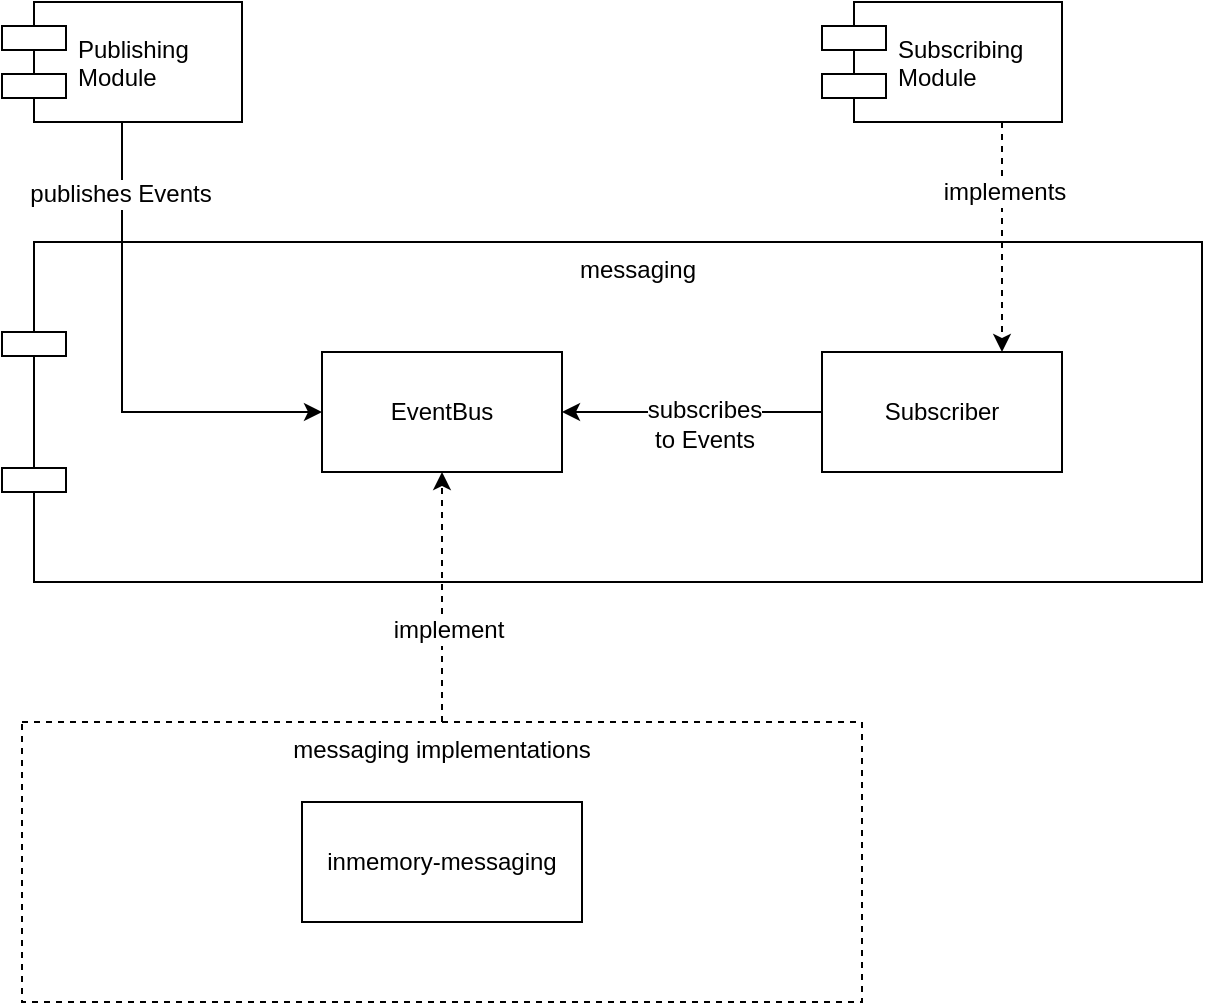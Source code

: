 <mxfile version="12.6.5" type="device"><diagram id="qoUhH-eXIfu2JDitgmQ1" name="Page-1"><mxGraphModel dx="1422" dy="936" grid="1" gridSize="10" guides="1" tooltips="1" connect="1" arrows="1" fold="1" page="1" pageScale="1" pageWidth="850" pageHeight="1100" math="0" shadow="0"><root><mxCell id="0"/><mxCell id="1" parent="0"/><mxCell id="fqwz4Sigqj0Peh9Flykl-2" value="Publishing&#10;Module" style="shape=component;align=left;spacingLeft=36;" vertex="1" parent="1"><mxGeometry x="170" y="100" width="120" height="60" as="geometry"/></mxCell><mxCell id="fqwz4Sigqj0Peh9Flykl-3" value="Subscribing&#10;Module" style="shape=component;align=left;spacingLeft=36;" vertex="1" parent="1"><mxGeometry x="580" y="100" width="120" height="60" as="geometry"/></mxCell><mxCell id="fqwz4Sigqj0Peh9Flykl-5" value="messaging" style="shape=component;align=center;spacingLeft=36;verticalAlign=top;" vertex="1" parent="1"><mxGeometry x="170" y="220" width="600" height="170" as="geometry"/></mxCell><mxCell id="fqwz4Sigqj0Peh9Flykl-6" value="EventBus" style="rounded=0;whiteSpace=wrap;html=1;align=center;" vertex="1" parent="1"><mxGeometry x="330" y="275" width="120" height="60" as="geometry"/></mxCell><mxCell id="fqwz4Sigqj0Peh9Flykl-7" style="edgeStyle=orthogonalEdgeStyle;rounded=0;orthogonalLoop=1;jettySize=auto;html=1;exitX=0.5;exitY=1;exitDx=0;exitDy=0;entryX=0;entryY=0.5;entryDx=0;entryDy=0;" edge="1" parent="1" source="fqwz4Sigqj0Peh9Flykl-2" target="fqwz4Sigqj0Peh9Flykl-6"><mxGeometry relative="1" as="geometry"/></mxCell><mxCell id="fqwz4Sigqj0Peh9Flykl-8" value="publishes Events" style="text;html=1;align=center;verticalAlign=middle;resizable=0;points=[];labelBackgroundColor=#ffffff;" vertex="1" connectable="0" parent="fqwz4Sigqj0Peh9Flykl-7"><mxGeometry x="-0.706" y="-1" relative="1" as="geometry"><mxPoint as="offset"/></mxGeometry></mxCell><mxCell id="fqwz4Sigqj0Peh9Flykl-11" style="edgeStyle=orthogonalEdgeStyle;rounded=0;orthogonalLoop=1;jettySize=auto;html=1;exitX=0;exitY=0.5;exitDx=0;exitDy=0;entryX=1;entryY=0.5;entryDx=0;entryDy=0;" edge="1" parent="1" source="fqwz4Sigqj0Peh9Flykl-17" target="fqwz4Sigqj0Peh9Flykl-6"><mxGeometry relative="1" as="geometry"/></mxCell><mxCell id="fqwz4Sigqj0Peh9Flykl-12" value="subscribes&lt;br&gt;to Events" style="text;html=1;align=center;verticalAlign=middle;resizable=0;points=[];labelBackgroundColor=#ffffff;" vertex="1" connectable="0" parent="fqwz4Sigqj0Peh9Flykl-11"><mxGeometry x="-0.74" y="2" relative="1" as="geometry"><mxPoint x="-42" y="4" as="offset"/></mxGeometry></mxCell><mxCell id="fqwz4Sigqj0Peh9Flykl-14" style="edgeStyle=orthogonalEdgeStyle;rounded=0;orthogonalLoop=1;jettySize=auto;html=1;exitX=0.5;exitY=0;exitDx=0;exitDy=0;dashed=1;" edge="1" parent="1" source="fqwz4Sigqj0Peh9Flykl-13" target="fqwz4Sigqj0Peh9Flykl-6"><mxGeometry relative="1" as="geometry"/></mxCell><mxCell id="fqwz4Sigqj0Peh9Flykl-15" value="implement" style="text;html=1;align=center;verticalAlign=middle;resizable=0;points=[];labelBackgroundColor=#ffffff;" vertex="1" connectable="0" parent="fqwz4Sigqj0Peh9Flykl-14"><mxGeometry x="-0.264" y="-3" relative="1" as="geometry"><mxPoint as="offset"/></mxGeometry></mxCell><mxCell id="fqwz4Sigqj0Peh9Flykl-13" value="messaging implementations" style="rounded=0;whiteSpace=wrap;html=1;align=center;dashed=1;verticalAlign=top;" vertex="1" parent="1"><mxGeometry x="180" y="460" width="420" height="140" as="geometry"/></mxCell><mxCell id="fqwz4Sigqj0Peh9Flykl-16" value="inmemory-messaging" style="rounded=0;whiteSpace=wrap;html=1;align=center;" vertex="1" parent="1"><mxGeometry x="320" y="500" width="140" height="60" as="geometry"/></mxCell><mxCell id="fqwz4Sigqj0Peh9Flykl-17" value="Subscriber" style="rounded=0;whiteSpace=wrap;html=1;align=center;" vertex="1" parent="1"><mxGeometry x="580" y="275" width="120" height="60" as="geometry"/></mxCell><mxCell id="fqwz4Sigqj0Peh9Flykl-19" style="edgeStyle=orthogonalEdgeStyle;rounded=0;orthogonalLoop=1;jettySize=auto;html=1;exitX=0.75;exitY=1;exitDx=0;exitDy=0;entryX=0.75;entryY=0;entryDx=0;entryDy=0;dashed=1;" edge="1" parent="1" source="fqwz4Sigqj0Peh9Flykl-3" target="fqwz4Sigqj0Peh9Flykl-17"><mxGeometry relative="1" as="geometry"/></mxCell><mxCell id="fqwz4Sigqj0Peh9Flykl-20" value="implements" style="text;html=1;align=center;verticalAlign=middle;resizable=0;points=[];labelBackgroundColor=#ffffff;" vertex="1" connectable="0" parent="fqwz4Sigqj0Peh9Flykl-19"><mxGeometry x="-0.392" y="1" relative="1" as="geometry"><mxPoint as="offset"/></mxGeometry></mxCell></root></mxGraphModel></diagram></mxfile>